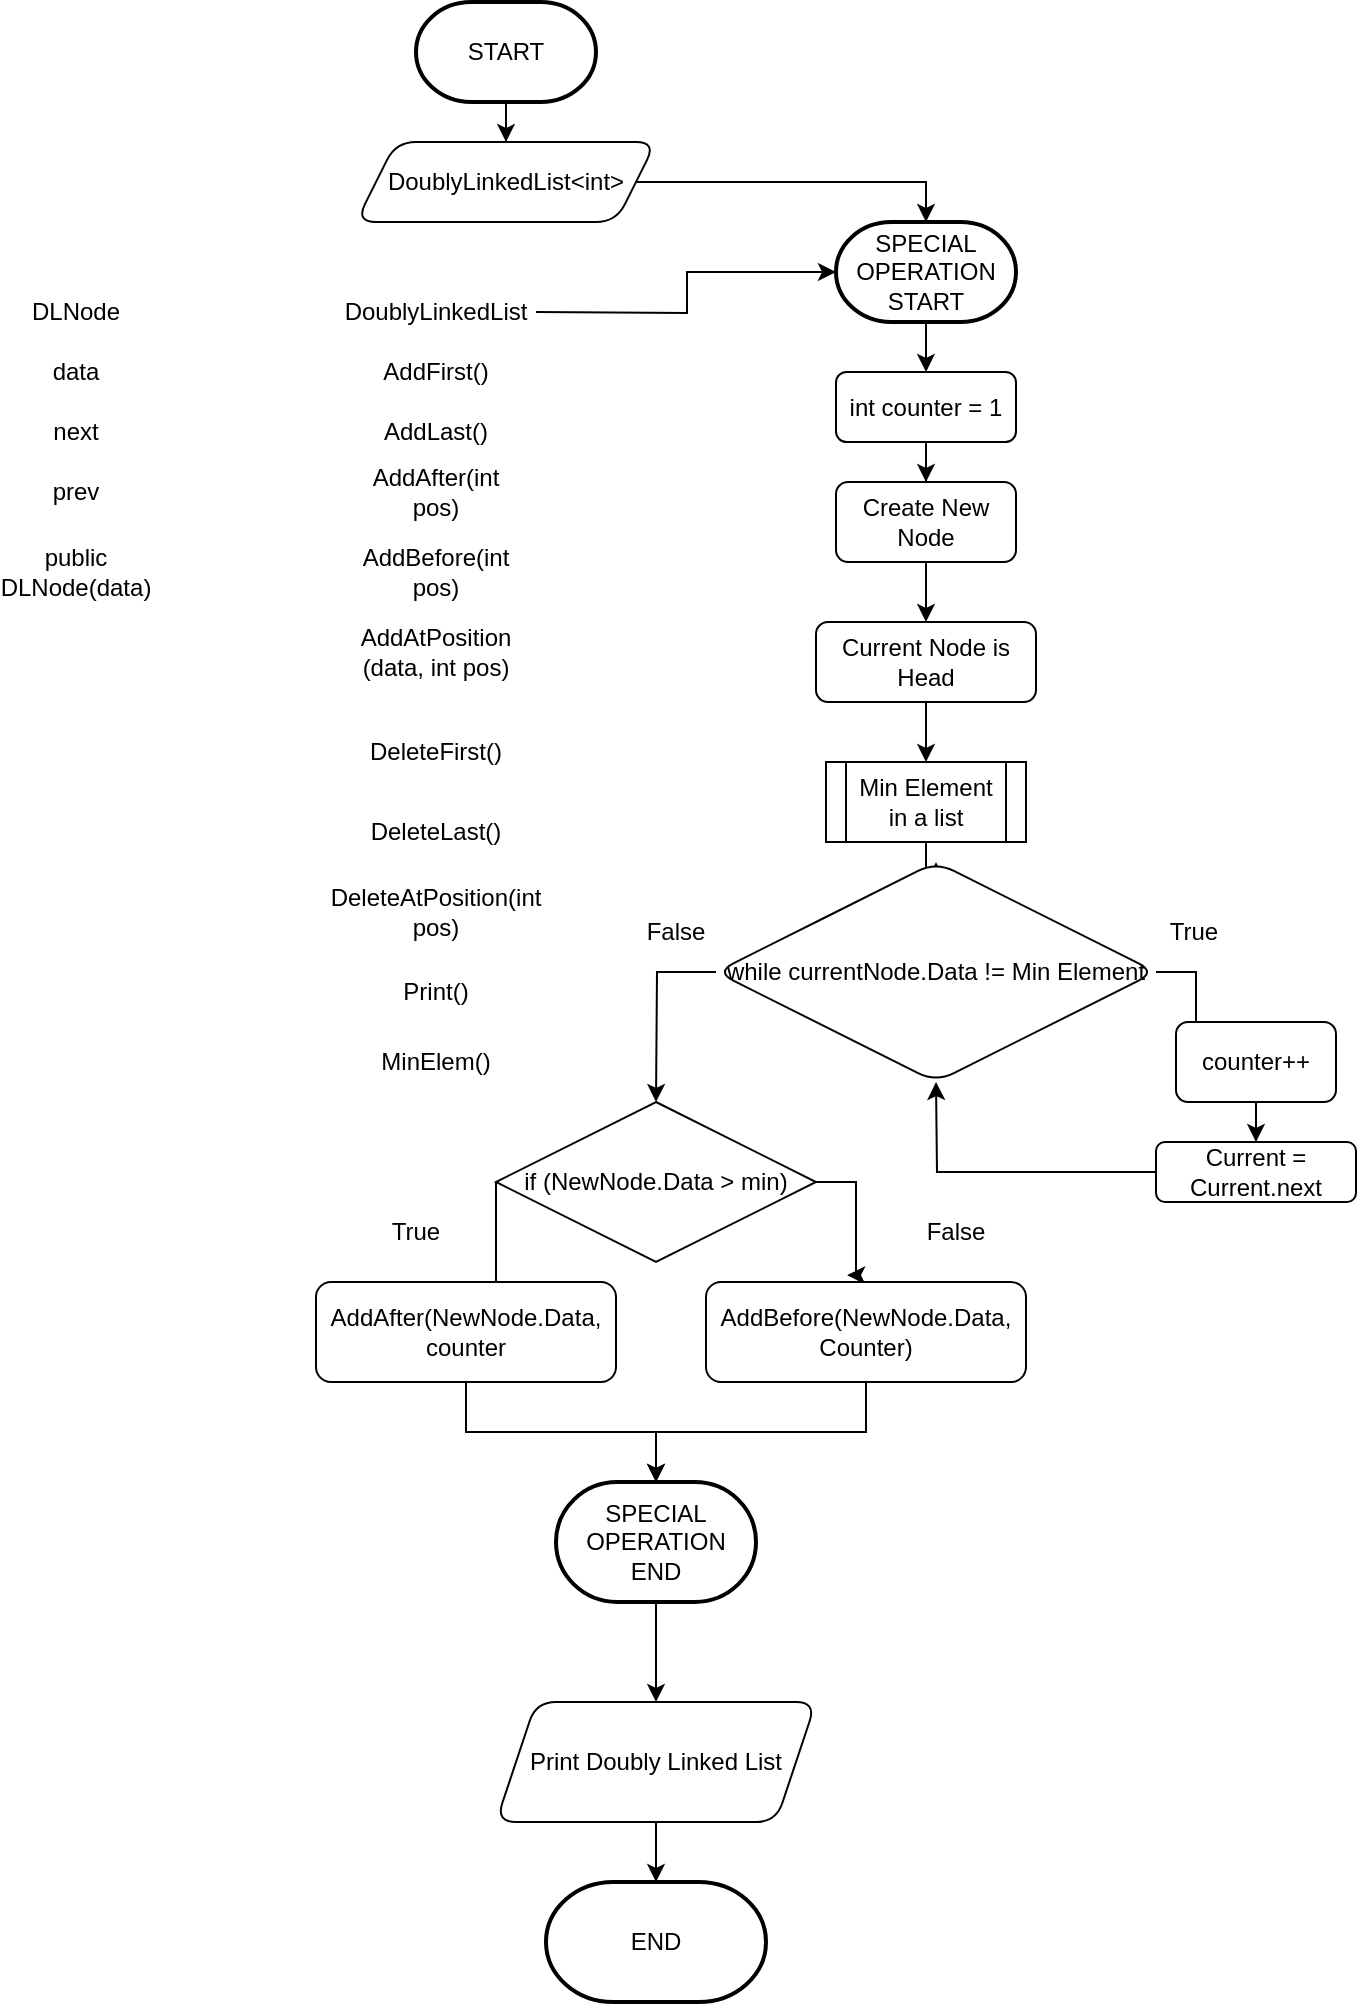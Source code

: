 <mxfile version="16.0.3" type="device"><diagram id="C5RBs43oDa-KdzZeNtuy" name="Page-1"><mxGraphModel dx="952" dy="521" grid="1" gridSize="10" guides="1" tooltips="1" connect="1" arrows="1" fold="1" page="1" pageScale="1" pageWidth="827" pageHeight="1169" math="0" shadow="0"><root><mxCell id="WIyWlLk6GJQsqaUBKTNV-0"/><mxCell id="WIyWlLk6GJQsqaUBKTNV-1" parent="WIyWlLk6GJQsqaUBKTNV-0"/><mxCell id="blruQfzoZsQWALWy-nzT-0" value="DLNode" style="text;html=1;strokeColor=none;fillColor=none;align=center;verticalAlign=middle;whiteSpace=wrap;rounded=0;" vertex="1" parent="WIyWlLk6GJQsqaUBKTNV-1"><mxGeometry x="90" y="150" width="60" height="30" as="geometry"/></mxCell><mxCell id="blruQfzoZsQWALWy-nzT-1" value="data&lt;br&gt;" style="text;html=1;strokeColor=none;fillColor=none;align=center;verticalAlign=middle;whiteSpace=wrap;rounded=0;" vertex="1" parent="WIyWlLk6GJQsqaUBKTNV-1"><mxGeometry x="90" y="180" width="60" height="30" as="geometry"/></mxCell><mxCell id="blruQfzoZsQWALWy-nzT-2" value="next" style="text;html=1;strokeColor=none;fillColor=none;align=center;verticalAlign=middle;whiteSpace=wrap;rounded=0;" vertex="1" parent="WIyWlLk6GJQsqaUBKTNV-1"><mxGeometry x="90" y="210" width="60" height="30" as="geometry"/></mxCell><mxCell id="blruQfzoZsQWALWy-nzT-3" value="prev" style="text;html=1;strokeColor=none;fillColor=none;align=center;verticalAlign=middle;whiteSpace=wrap;rounded=0;" vertex="1" parent="WIyWlLk6GJQsqaUBKTNV-1"><mxGeometry x="90" y="240" width="60" height="30" as="geometry"/></mxCell><mxCell id="blruQfzoZsQWALWy-nzT-4" value="public DLNode(data)" style="text;html=1;strokeColor=none;fillColor=none;align=center;verticalAlign=middle;whiteSpace=wrap;rounded=0;" vertex="1" parent="WIyWlLk6GJQsqaUBKTNV-1"><mxGeometry x="90" y="280" width="60" height="30" as="geometry"/></mxCell><mxCell id="blruQfzoZsQWALWy-nzT-16" style="edgeStyle=orthogonalEdgeStyle;rounded=0;orthogonalLoop=1;jettySize=auto;html=1;" edge="1" parent="WIyWlLk6GJQsqaUBKTNV-1" target="blruQfzoZsQWALWy-nzT-17"><mxGeometry relative="1" as="geometry"><mxPoint x="480" y="150" as="targetPoint"/><mxPoint x="350" y="165" as="sourcePoint"/></mxGeometry></mxCell><mxCell id="blruQfzoZsQWALWy-nzT-5" value="DoublyLinkedList" style="text;html=1;strokeColor=none;fillColor=none;align=center;verticalAlign=middle;whiteSpace=wrap;rounded=0;" vertex="1" parent="WIyWlLk6GJQsqaUBKTNV-1"><mxGeometry x="270" y="150" width="60" height="30" as="geometry"/></mxCell><mxCell id="blruQfzoZsQWALWy-nzT-6" value="AddFirst()" style="text;html=1;strokeColor=none;fillColor=none;align=center;verticalAlign=middle;whiteSpace=wrap;rounded=0;" vertex="1" parent="WIyWlLk6GJQsqaUBKTNV-1"><mxGeometry x="270" y="180" width="60" height="30" as="geometry"/></mxCell><mxCell id="blruQfzoZsQWALWy-nzT-7" value="AddLast()" style="text;html=1;strokeColor=none;fillColor=none;align=center;verticalAlign=middle;whiteSpace=wrap;rounded=0;" vertex="1" parent="WIyWlLk6GJQsqaUBKTNV-1"><mxGeometry x="270" y="210" width="60" height="30" as="geometry"/></mxCell><mxCell id="blruQfzoZsQWALWy-nzT-8" value="AddAfter(int pos)" style="text;html=1;strokeColor=none;fillColor=none;align=center;verticalAlign=middle;whiteSpace=wrap;rounded=0;" vertex="1" parent="WIyWlLk6GJQsqaUBKTNV-1"><mxGeometry x="270" y="240" width="60" height="30" as="geometry"/></mxCell><mxCell id="blruQfzoZsQWALWy-nzT-9" value="AddBefore(int pos)" style="text;html=1;strokeColor=none;fillColor=none;align=center;verticalAlign=middle;whiteSpace=wrap;rounded=0;" vertex="1" parent="WIyWlLk6GJQsqaUBKTNV-1"><mxGeometry x="270" y="280" width="60" height="30" as="geometry"/></mxCell><mxCell id="blruQfzoZsQWALWy-nzT-10" value="AddAtPosition (data, int pos)" style="text;html=1;strokeColor=none;fillColor=none;align=center;verticalAlign=middle;whiteSpace=wrap;rounded=0;" vertex="1" parent="WIyWlLk6GJQsqaUBKTNV-1"><mxGeometry x="270" y="320" width="60" height="30" as="geometry"/></mxCell><mxCell id="blruQfzoZsQWALWy-nzT-11" value="DeleteFirst()" style="text;html=1;strokeColor=none;fillColor=none;align=center;verticalAlign=middle;whiteSpace=wrap;rounded=0;" vertex="1" parent="WIyWlLk6GJQsqaUBKTNV-1"><mxGeometry x="270" y="370" width="60" height="30" as="geometry"/></mxCell><mxCell id="blruQfzoZsQWALWy-nzT-12" value="DeleteLast()" style="text;html=1;strokeColor=none;fillColor=none;align=center;verticalAlign=middle;whiteSpace=wrap;rounded=0;" vertex="1" parent="WIyWlLk6GJQsqaUBKTNV-1"><mxGeometry x="270" y="410" width="60" height="30" as="geometry"/></mxCell><mxCell id="blruQfzoZsQWALWy-nzT-13" value="DeleteAtPosition(int pos)" style="text;html=1;strokeColor=none;fillColor=none;align=center;verticalAlign=middle;whiteSpace=wrap;rounded=0;" vertex="1" parent="WIyWlLk6GJQsqaUBKTNV-1"><mxGeometry x="270" y="450" width="60" height="30" as="geometry"/></mxCell><mxCell id="blruQfzoZsQWALWy-nzT-14" value="Print()" style="text;html=1;strokeColor=none;fillColor=none;align=center;verticalAlign=middle;whiteSpace=wrap;rounded=0;" vertex="1" parent="WIyWlLk6GJQsqaUBKTNV-1"><mxGeometry x="270" y="490" width="60" height="30" as="geometry"/></mxCell><mxCell id="blruQfzoZsQWALWy-nzT-15" value="MinElem()" style="text;html=1;strokeColor=none;fillColor=none;align=center;verticalAlign=middle;whiteSpace=wrap;rounded=0;" vertex="1" parent="WIyWlLk6GJQsqaUBKTNV-1"><mxGeometry x="270" y="520" width="60" height="40" as="geometry"/></mxCell><mxCell id="blruQfzoZsQWALWy-nzT-23" value="" style="edgeStyle=orthogonalEdgeStyle;rounded=0;orthogonalLoop=1;jettySize=auto;html=1;" edge="1" parent="WIyWlLk6GJQsqaUBKTNV-1" source="blruQfzoZsQWALWy-nzT-17"><mxGeometry relative="1" as="geometry"><mxPoint x="545.034" y="195" as="targetPoint"/></mxGeometry></mxCell><mxCell id="blruQfzoZsQWALWy-nzT-17" value="SPECIAL OPERATION&lt;br&gt;START" style="strokeWidth=2;html=1;shape=mxgraph.flowchart.terminator;whiteSpace=wrap;rounded=1;" vertex="1" parent="WIyWlLk6GJQsqaUBKTNV-1"><mxGeometry x="500" y="120" width="90" height="50" as="geometry"/></mxCell><mxCell id="blruQfzoZsQWALWy-nzT-20" value="" style="edgeStyle=orthogonalEdgeStyle;rounded=0;orthogonalLoop=1;jettySize=auto;html=1;" edge="1" parent="WIyWlLk6GJQsqaUBKTNV-1" source="blruQfzoZsQWALWy-nzT-18" target="blruQfzoZsQWALWy-nzT-19"><mxGeometry relative="1" as="geometry"/></mxCell><mxCell id="blruQfzoZsQWALWy-nzT-18" value="START" style="strokeWidth=2;html=1;shape=mxgraph.flowchart.terminator;whiteSpace=wrap;rounded=1;" vertex="1" parent="WIyWlLk6GJQsqaUBKTNV-1"><mxGeometry x="290" y="10" width="90" height="50" as="geometry"/></mxCell><mxCell id="blruQfzoZsQWALWy-nzT-21" style="edgeStyle=orthogonalEdgeStyle;rounded=0;orthogonalLoop=1;jettySize=auto;html=1;entryX=0.5;entryY=0;entryDx=0;entryDy=0;entryPerimeter=0;" edge="1" parent="WIyWlLk6GJQsqaUBKTNV-1" source="blruQfzoZsQWALWy-nzT-19" target="blruQfzoZsQWALWy-nzT-17"><mxGeometry relative="1" as="geometry"/></mxCell><mxCell id="blruQfzoZsQWALWy-nzT-19" value="DoublyLinkedList&amp;lt;int&amp;gt;&lt;br&gt;" style="shape=parallelogram;perimeter=parallelogramPerimeter;whiteSpace=wrap;html=1;fixedSize=1;rounded=1;" vertex="1" parent="WIyWlLk6GJQsqaUBKTNV-1"><mxGeometry x="260" y="80" width="150" height="40" as="geometry"/></mxCell><mxCell id="blruQfzoZsQWALWy-nzT-26" value="" style="edgeStyle=orthogonalEdgeStyle;rounded=0;orthogonalLoop=1;jettySize=auto;html=1;" edge="1" parent="WIyWlLk6GJQsqaUBKTNV-1" source="blruQfzoZsQWALWy-nzT-24" target="blruQfzoZsQWALWy-nzT-25"><mxGeometry relative="1" as="geometry"/></mxCell><mxCell id="blruQfzoZsQWALWy-nzT-24" value="int counter = 1" style="rounded=1;whiteSpace=wrap;html=1;" vertex="1" parent="WIyWlLk6GJQsqaUBKTNV-1"><mxGeometry x="500" y="195" width="90" height="35" as="geometry"/></mxCell><mxCell id="blruQfzoZsQWALWy-nzT-29" value="" style="edgeStyle=orthogonalEdgeStyle;rounded=0;orthogonalLoop=1;jettySize=auto;html=1;" edge="1" parent="WIyWlLk6GJQsqaUBKTNV-1" source="blruQfzoZsQWALWy-nzT-25" target="blruQfzoZsQWALWy-nzT-27"><mxGeometry relative="1" as="geometry"/></mxCell><mxCell id="blruQfzoZsQWALWy-nzT-25" value="Create New Node" style="rounded=1;whiteSpace=wrap;html=1;" vertex="1" parent="WIyWlLk6GJQsqaUBKTNV-1"><mxGeometry x="500" y="250" width="90" height="40" as="geometry"/></mxCell><mxCell id="blruQfzoZsQWALWy-nzT-31" value="" style="edgeStyle=orthogonalEdgeStyle;rounded=0;orthogonalLoop=1;jettySize=auto;html=1;" edge="1" parent="WIyWlLk6GJQsqaUBKTNV-1" source="blruQfzoZsQWALWy-nzT-27" target="blruQfzoZsQWALWy-nzT-30"><mxGeometry relative="1" as="geometry"/></mxCell><mxCell id="blruQfzoZsQWALWy-nzT-27" value="Current Node is Head" style="rounded=1;whiteSpace=wrap;html=1;" vertex="1" parent="WIyWlLk6GJQsqaUBKTNV-1"><mxGeometry x="490" y="320" width="110" height="40" as="geometry"/></mxCell><mxCell id="blruQfzoZsQWALWy-nzT-33" value="" style="edgeStyle=orthogonalEdgeStyle;rounded=0;orthogonalLoop=1;jettySize=auto;html=1;" edge="1" parent="WIyWlLk6GJQsqaUBKTNV-1" source="blruQfzoZsQWALWy-nzT-30" target="blruQfzoZsQWALWy-nzT-32"><mxGeometry relative="1" as="geometry"/></mxCell><mxCell id="blruQfzoZsQWALWy-nzT-30" value="Min Element in a list" style="shape=process;whiteSpace=wrap;html=1;backgroundOutline=1;" vertex="1" parent="WIyWlLk6GJQsqaUBKTNV-1"><mxGeometry x="495" y="390" width="100" height="40" as="geometry"/></mxCell><mxCell id="blruQfzoZsQWALWy-nzT-41" value="" style="edgeStyle=orthogonalEdgeStyle;rounded=0;orthogonalLoop=1;jettySize=auto;html=1;" edge="1" parent="WIyWlLk6GJQsqaUBKTNV-1" source="blruQfzoZsQWALWy-nzT-32" target="blruQfzoZsQWALWy-nzT-40"><mxGeometry relative="1" as="geometry"/></mxCell><mxCell id="blruQfzoZsQWALWy-nzT-47" style="edgeStyle=orthogonalEdgeStyle;rounded=0;orthogonalLoop=1;jettySize=auto;html=1;" edge="1" parent="WIyWlLk6GJQsqaUBKTNV-1" source="blruQfzoZsQWALWy-nzT-32"><mxGeometry relative="1" as="geometry"><mxPoint x="410" y="560" as="targetPoint"/></mxGeometry></mxCell><mxCell id="blruQfzoZsQWALWy-nzT-32" value="while currentNode.Data != Min Element" style="rhombus;whiteSpace=wrap;html=1;rounded=1;" vertex="1" parent="WIyWlLk6GJQsqaUBKTNV-1"><mxGeometry x="440" y="440" width="220" height="110" as="geometry"/></mxCell><mxCell id="blruQfzoZsQWALWy-nzT-45" style="edgeStyle=orthogonalEdgeStyle;rounded=0;orthogonalLoop=1;jettySize=auto;html=1;" edge="1" parent="WIyWlLk6GJQsqaUBKTNV-1" source="blruQfzoZsQWALWy-nzT-36"><mxGeometry relative="1" as="geometry"><mxPoint x="550" y="550" as="targetPoint"/></mxGeometry></mxCell><mxCell id="blruQfzoZsQWALWy-nzT-36" value="Current = Current.next" style="whiteSpace=wrap;html=1;rounded=1;" vertex="1" parent="WIyWlLk6GJQsqaUBKTNV-1"><mxGeometry x="660" y="580" width="100" height="30" as="geometry"/></mxCell><mxCell id="blruQfzoZsQWALWy-nzT-42" value="" style="edgeStyle=orthogonalEdgeStyle;rounded=0;orthogonalLoop=1;jettySize=auto;html=1;" edge="1" parent="WIyWlLk6GJQsqaUBKTNV-1" source="blruQfzoZsQWALWy-nzT-40" target="blruQfzoZsQWALWy-nzT-36"><mxGeometry relative="1" as="geometry"/></mxCell><mxCell id="blruQfzoZsQWALWy-nzT-40" value="&lt;span&gt;counter++&lt;/span&gt;" style="whiteSpace=wrap;html=1;rounded=1;" vertex="1" parent="WIyWlLk6GJQsqaUBKTNV-1"><mxGeometry x="670" y="520" width="80" height="40" as="geometry"/></mxCell><mxCell id="blruQfzoZsQWALWy-nzT-43" value="True" style="text;html=1;strokeColor=none;fillColor=none;align=center;verticalAlign=middle;whiteSpace=wrap;rounded=0;" vertex="1" parent="WIyWlLk6GJQsqaUBKTNV-1"><mxGeometry x="649" y="460" width="60" height="30" as="geometry"/></mxCell><mxCell id="blruQfzoZsQWALWy-nzT-53" value="" style="edgeStyle=orthogonalEdgeStyle;rounded=0;orthogonalLoop=1;jettySize=auto;html=1;" edge="1" parent="WIyWlLk6GJQsqaUBKTNV-1" source="blruQfzoZsQWALWy-nzT-50"><mxGeometry relative="1" as="geometry"><mxPoint x="340" y="650.034" as="targetPoint"/><Array as="points"><mxPoint x="330" y="660"/><mxPoint x="340" y="660"/></Array></mxGeometry></mxCell><mxCell id="blruQfzoZsQWALWy-nzT-59" style="edgeStyle=orthogonalEdgeStyle;rounded=0;orthogonalLoop=1;jettySize=auto;html=1;entryX=0.441;entryY=-0.068;entryDx=0;entryDy=0;entryPerimeter=0;" edge="1" parent="WIyWlLk6GJQsqaUBKTNV-1" source="blruQfzoZsQWALWy-nzT-50" target="blruQfzoZsQWALWy-nzT-58"><mxGeometry relative="1" as="geometry"><mxPoint x="510" y="630" as="targetPoint"/><Array as="points"><mxPoint x="510" y="600"/><mxPoint x="510" y="647"/></Array></mxGeometry></mxCell><mxCell id="blruQfzoZsQWALWy-nzT-50" value="if (NewNode.Data &amp;gt; min)" style="rhombus;whiteSpace=wrap;html=1;" vertex="1" parent="WIyWlLk6GJQsqaUBKTNV-1"><mxGeometry x="330" y="560" width="160" height="80" as="geometry"/></mxCell><mxCell id="blruQfzoZsQWALWy-nzT-65" style="edgeStyle=orthogonalEdgeStyle;rounded=0;orthogonalLoop=1;jettySize=auto;html=1;" edge="1" parent="WIyWlLk6GJQsqaUBKTNV-1" source="blruQfzoZsQWALWy-nzT-54" target="blruQfzoZsQWALWy-nzT-64"><mxGeometry relative="1" as="geometry"/></mxCell><mxCell id="blruQfzoZsQWALWy-nzT-54" value="AddAfter(NewNode.Data, counter" style="rounded=1;whiteSpace=wrap;html=1;" vertex="1" parent="WIyWlLk6GJQsqaUBKTNV-1"><mxGeometry x="240" y="650" width="150" height="50" as="geometry"/></mxCell><mxCell id="blruQfzoZsQWALWy-nzT-56" value="False" style="text;html=1;strokeColor=none;fillColor=none;align=center;verticalAlign=middle;whiteSpace=wrap;rounded=0;" vertex="1" parent="WIyWlLk6GJQsqaUBKTNV-1"><mxGeometry x="390" y="460" width="60" height="30" as="geometry"/></mxCell><mxCell id="blruQfzoZsQWALWy-nzT-66" style="edgeStyle=orthogonalEdgeStyle;rounded=0;orthogonalLoop=1;jettySize=auto;html=1;entryX=0.5;entryY=0;entryDx=0;entryDy=0;entryPerimeter=0;" edge="1" parent="WIyWlLk6GJQsqaUBKTNV-1" source="blruQfzoZsQWALWy-nzT-58" target="blruQfzoZsQWALWy-nzT-64"><mxGeometry relative="1" as="geometry"/></mxCell><mxCell id="blruQfzoZsQWALWy-nzT-58" value="AddBefore(NewNode.Data, Counter)" style="rounded=1;whiteSpace=wrap;html=1;" vertex="1" parent="WIyWlLk6GJQsqaUBKTNV-1"><mxGeometry x="435" y="650" width="160" height="50" as="geometry"/></mxCell><mxCell id="blruQfzoZsQWALWy-nzT-62" value="True" style="text;html=1;strokeColor=none;fillColor=none;align=center;verticalAlign=middle;whiteSpace=wrap;rounded=0;" vertex="1" parent="WIyWlLk6GJQsqaUBKTNV-1"><mxGeometry x="260" y="610" width="60" height="30" as="geometry"/></mxCell><mxCell id="blruQfzoZsQWALWy-nzT-63" value="False" style="text;html=1;strokeColor=none;fillColor=none;align=center;verticalAlign=middle;whiteSpace=wrap;rounded=0;" vertex="1" parent="WIyWlLk6GJQsqaUBKTNV-1"><mxGeometry x="530" y="610" width="60" height="30" as="geometry"/></mxCell><mxCell id="blruQfzoZsQWALWy-nzT-68" value="" style="edgeStyle=orthogonalEdgeStyle;rounded=0;orthogonalLoop=1;jettySize=auto;html=1;" edge="1" parent="WIyWlLk6GJQsqaUBKTNV-1" source="blruQfzoZsQWALWy-nzT-64"><mxGeometry relative="1" as="geometry"><mxPoint x="410" y="860" as="targetPoint"/></mxGeometry></mxCell><mxCell id="blruQfzoZsQWALWy-nzT-64" value="SPECIAL&lt;br&gt;OPERATION&lt;br&gt;END" style="strokeWidth=2;html=1;shape=mxgraph.flowchart.terminator;whiteSpace=wrap;rounded=1;" vertex="1" parent="WIyWlLk6GJQsqaUBKTNV-1"><mxGeometry x="360" y="750" width="100" height="60" as="geometry"/></mxCell><mxCell id="blruQfzoZsQWALWy-nzT-71" value="" style="edgeStyle=orthogonalEdgeStyle;rounded=0;orthogonalLoop=1;jettySize=auto;html=1;" edge="1" parent="WIyWlLk6GJQsqaUBKTNV-1" source="blruQfzoZsQWALWy-nzT-69" target="blruQfzoZsQWALWy-nzT-70"><mxGeometry relative="1" as="geometry"/></mxCell><mxCell id="blruQfzoZsQWALWy-nzT-69" value="Print Doubly Linked List" style="shape=parallelogram;perimeter=parallelogramPerimeter;whiteSpace=wrap;html=1;fixedSize=1;rounded=1;" vertex="1" parent="WIyWlLk6GJQsqaUBKTNV-1"><mxGeometry x="330" y="860" width="160" height="60" as="geometry"/></mxCell><mxCell id="blruQfzoZsQWALWy-nzT-70" value="END" style="strokeWidth=2;html=1;shape=mxgraph.flowchart.terminator;whiteSpace=wrap;rounded=1;" vertex="1" parent="WIyWlLk6GJQsqaUBKTNV-1"><mxGeometry x="355" y="950" width="110" height="60" as="geometry"/></mxCell></root></mxGraphModel></diagram></mxfile>